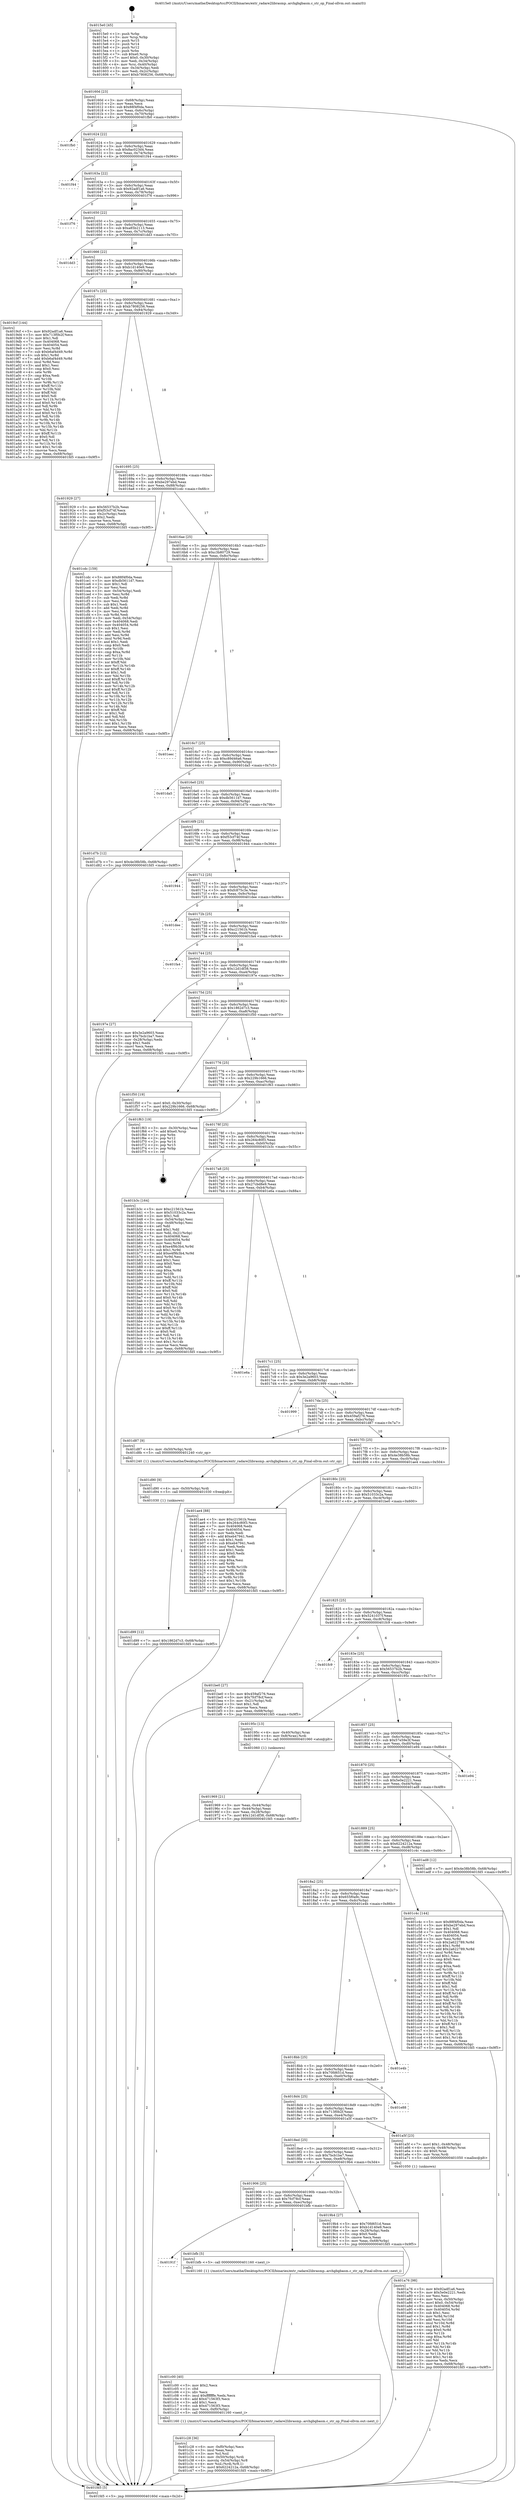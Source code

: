 digraph "0x4015e0" {
  label = "0x4015e0 (/mnt/c/Users/mathe/Desktop/tcc/POCII/binaries/extr_radare2librasmp..archgbgbasm.c_str_op_Final-ollvm.out::main(0))"
  labelloc = "t"
  node[shape=record]

  Entry [label="",width=0.3,height=0.3,shape=circle,fillcolor=black,style=filled]
  "0x40160d" [label="{
     0x40160d [23]\l
     | [instrs]\l
     &nbsp;&nbsp;0x40160d \<+3\>: mov -0x68(%rbp),%eax\l
     &nbsp;&nbsp;0x401610 \<+2\>: mov %eax,%ecx\l
     &nbsp;&nbsp;0x401612 \<+6\>: sub $0x88f4f0da,%ecx\l
     &nbsp;&nbsp;0x401618 \<+3\>: mov %eax,-0x6c(%rbp)\l
     &nbsp;&nbsp;0x40161b \<+3\>: mov %ecx,-0x70(%rbp)\l
     &nbsp;&nbsp;0x40161e \<+6\>: je 0000000000401fb0 \<main+0x9d0\>\l
  }"]
  "0x401fb0" [label="{
     0x401fb0\l
  }", style=dashed]
  "0x401624" [label="{
     0x401624 [22]\l
     | [instrs]\l
     &nbsp;&nbsp;0x401624 \<+5\>: jmp 0000000000401629 \<main+0x49\>\l
     &nbsp;&nbsp;0x401629 \<+3\>: mov -0x6c(%rbp),%eax\l
     &nbsp;&nbsp;0x40162c \<+5\>: sub $0x8ac023d4,%eax\l
     &nbsp;&nbsp;0x401631 \<+3\>: mov %eax,-0x74(%rbp)\l
     &nbsp;&nbsp;0x401634 \<+6\>: je 0000000000401f44 \<main+0x964\>\l
  }"]
  Exit [label="",width=0.3,height=0.3,shape=circle,fillcolor=black,style=filled,peripheries=2]
  "0x401f44" [label="{
     0x401f44\l
  }", style=dashed]
  "0x40163a" [label="{
     0x40163a [22]\l
     | [instrs]\l
     &nbsp;&nbsp;0x40163a \<+5\>: jmp 000000000040163f \<main+0x5f\>\l
     &nbsp;&nbsp;0x40163f \<+3\>: mov -0x6c(%rbp),%eax\l
     &nbsp;&nbsp;0x401642 \<+5\>: sub $0x92adf1a6,%eax\l
     &nbsp;&nbsp;0x401647 \<+3\>: mov %eax,-0x78(%rbp)\l
     &nbsp;&nbsp;0x40164a \<+6\>: je 0000000000401f76 \<main+0x996\>\l
  }"]
  "0x401d99" [label="{
     0x401d99 [12]\l
     | [instrs]\l
     &nbsp;&nbsp;0x401d99 \<+7\>: movl $0x1862d7c3,-0x68(%rbp)\l
     &nbsp;&nbsp;0x401da0 \<+5\>: jmp 0000000000401fd5 \<main+0x9f5\>\l
  }"]
  "0x401f76" [label="{
     0x401f76\l
  }", style=dashed]
  "0x401650" [label="{
     0x401650 [22]\l
     | [instrs]\l
     &nbsp;&nbsp;0x401650 \<+5\>: jmp 0000000000401655 \<main+0x75\>\l
     &nbsp;&nbsp;0x401655 \<+3\>: mov -0x6c(%rbp),%eax\l
     &nbsp;&nbsp;0x401658 \<+5\>: sub $0xa85b2113,%eax\l
     &nbsp;&nbsp;0x40165d \<+3\>: mov %eax,-0x7c(%rbp)\l
     &nbsp;&nbsp;0x401660 \<+6\>: je 0000000000401dd3 \<main+0x7f3\>\l
  }"]
  "0x401d90" [label="{
     0x401d90 [9]\l
     | [instrs]\l
     &nbsp;&nbsp;0x401d90 \<+4\>: mov -0x50(%rbp),%rdi\l
     &nbsp;&nbsp;0x401d94 \<+5\>: call 0000000000401030 \<free@plt\>\l
     | [calls]\l
     &nbsp;&nbsp;0x401030 \{1\} (unknown)\l
  }"]
  "0x401dd3" [label="{
     0x401dd3\l
  }", style=dashed]
  "0x401666" [label="{
     0x401666 [22]\l
     | [instrs]\l
     &nbsp;&nbsp;0x401666 \<+5\>: jmp 000000000040166b \<main+0x8b\>\l
     &nbsp;&nbsp;0x40166b \<+3\>: mov -0x6c(%rbp),%eax\l
     &nbsp;&nbsp;0x40166e \<+5\>: sub $0xb1d140e9,%eax\l
     &nbsp;&nbsp;0x401673 \<+3\>: mov %eax,-0x80(%rbp)\l
     &nbsp;&nbsp;0x401676 \<+6\>: je 00000000004019cf \<main+0x3ef\>\l
  }"]
  "0x401c28" [label="{
     0x401c28 [36]\l
     | [instrs]\l
     &nbsp;&nbsp;0x401c28 \<+6\>: mov -0xf0(%rbp),%ecx\l
     &nbsp;&nbsp;0x401c2e \<+3\>: imul %eax,%ecx\l
     &nbsp;&nbsp;0x401c31 \<+3\>: mov %cl,%sil\l
     &nbsp;&nbsp;0x401c34 \<+4\>: mov -0x50(%rbp),%rdi\l
     &nbsp;&nbsp;0x401c38 \<+4\>: movslq -0x54(%rbp),%r8\l
     &nbsp;&nbsp;0x401c3c \<+4\>: mov %sil,(%rdi,%r8,1)\l
     &nbsp;&nbsp;0x401c40 \<+7\>: movl $0x6224212a,-0x68(%rbp)\l
     &nbsp;&nbsp;0x401c47 \<+5\>: jmp 0000000000401fd5 \<main+0x9f5\>\l
  }"]
  "0x4019cf" [label="{
     0x4019cf [144]\l
     | [instrs]\l
     &nbsp;&nbsp;0x4019cf \<+5\>: mov $0x92adf1a6,%eax\l
     &nbsp;&nbsp;0x4019d4 \<+5\>: mov $0x713f0b2f,%ecx\l
     &nbsp;&nbsp;0x4019d9 \<+2\>: mov $0x1,%dl\l
     &nbsp;&nbsp;0x4019db \<+7\>: mov 0x404068,%esi\l
     &nbsp;&nbsp;0x4019e2 \<+7\>: mov 0x404054,%edi\l
     &nbsp;&nbsp;0x4019e9 \<+3\>: mov %esi,%r8d\l
     &nbsp;&nbsp;0x4019ec \<+7\>: sub $0xb6af4d49,%r8d\l
     &nbsp;&nbsp;0x4019f3 \<+4\>: sub $0x1,%r8d\l
     &nbsp;&nbsp;0x4019f7 \<+7\>: add $0xb6af4d49,%r8d\l
     &nbsp;&nbsp;0x4019fe \<+4\>: imul %r8d,%esi\l
     &nbsp;&nbsp;0x401a02 \<+3\>: and $0x1,%esi\l
     &nbsp;&nbsp;0x401a05 \<+3\>: cmp $0x0,%esi\l
     &nbsp;&nbsp;0x401a08 \<+4\>: sete %r9b\l
     &nbsp;&nbsp;0x401a0c \<+3\>: cmp $0xa,%edi\l
     &nbsp;&nbsp;0x401a0f \<+4\>: setl %r10b\l
     &nbsp;&nbsp;0x401a13 \<+3\>: mov %r9b,%r11b\l
     &nbsp;&nbsp;0x401a16 \<+4\>: xor $0xff,%r11b\l
     &nbsp;&nbsp;0x401a1a \<+3\>: mov %r10b,%bl\l
     &nbsp;&nbsp;0x401a1d \<+3\>: xor $0xff,%bl\l
     &nbsp;&nbsp;0x401a20 \<+3\>: xor $0x0,%dl\l
     &nbsp;&nbsp;0x401a23 \<+3\>: mov %r11b,%r14b\l
     &nbsp;&nbsp;0x401a26 \<+4\>: and $0x0,%r14b\l
     &nbsp;&nbsp;0x401a2a \<+3\>: and %dl,%r9b\l
     &nbsp;&nbsp;0x401a2d \<+3\>: mov %bl,%r15b\l
     &nbsp;&nbsp;0x401a30 \<+4\>: and $0x0,%r15b\l
     &nbsp;&nbsp;0x401a34 \<+3\>: and %dl,%r10b\l
     &nbsp;&nbsp;0x401a37 \<+3\>: or %r9b,%r14b\l
     &nbsp;&nbsp;0x401a3a \<+3\>: or %r10b,%r15b\l
     &nbsp;&nbsp;0x401a3d \<+3\>: xor %r15b,%r14b\l
     &nbsp;&nbsp;0x401a40 \<+3\>: or %bl,%r11b\l
     &nbsp;&nbsp;0x401a43 \<+4\>: xor $0xff,%r11b\l
     &nbsp;&nbsp;0x401a47 \<+3\>: or $0x0,%dl\l
     &nbsp;&nbsp;0x401a4a \<+3\>: and %dl,%r11b\l
     &nbsp;&nbsp;0x401a4d \<+3\>: or %r11b,%r14b\l
     &nbsp;&nbsp;0x401a50 \<+4\>: test $0x1,%r14b\l
     &nbsp;&nbsp;0x401a54 \<+3\>: cmovne %ecx,%eax\l
     &nbsp;&nbsp;0x401a57 \<+3\>: mov %eax,-0x68(%rbp)\l
     &nbsp;&nbsp;0x401a5a \<+5\>: jmp 0000000000401fd5 \<main+0x9f5\>\l
  }"]
  "0x40167c" [label="{
     0x40167c [25]\l
     | [instrs]\l
     &nbsp;&nbsp;0x40167c \<+5\>: jmp 0000000000401681 \<main+0xa1\>\l
     &nbsp;&nbsp;0x401681 \<+3\>: mov -0x6c(%rbp),%eax\l
     &nbsp;&nbsp;0x401684 \<+5\>: sub $0xb7808256,%eax\l
     &nbsp;&nbsp;0x401689 \<+6\>: mov %eax,-0x84(%rbp)\l
     &nbsp;&nbsp;0x40168f \<+6\>: je 0000000000401929 \<main+0x349\>\l
  }"]
  "0x401c00" [label="{
     0x401c00 [40]\l
     | [instrs]\l
     &nbsp;&nbsp;0x401c00 \<+5\>: mov $0x2,%ecx\l
     &nbsp;&nbsp;0x401c05 \<+1\>: cltd\l
     &nbsp;&nbsp;0x401c06 \<+2\>: idiv %ecx\l
     &nbsp;&nbsp;0x401c08 \<+6\>: imul $0xfffffffe,%edx,%ecx\l
     &nbsp;&nbsp;0x401c0e \<+6\>: add $0x471563f3,%ecx\l
     &nbsp;&nbsp;0x401c14 \<+3\>: add $0x1,%ecx\l
     &nbsp;&nbsp;0x401c17 \<+6\>: sub $0x471563f3,%ecx\l
     &nbsp;&nbsp;0x401c1d \<+6\>: mov %ecx,-0xf0(%rbp)\l
     &nbsp;&nbsp;0x401c23 \<+5\>: call 0000000000401160 \<next_i\>\l
     | [calls]\l
     &nbsp;&nbsp;0x401160 \{1\} (/mnt/c/Users/mathe/Desktop/tcc/POCII/binaries/extr_radare2librasmp..archgbgbasm.c_str_op_Final-ollvm.out::next_i)\l
  }"]
  "0x401929" [label="{
     0x401929 [27]\l
     | [instrs]\l
     &nbsp;&nbsp;0x401929 \<+5\>: mov $0x56537b2b,%eax\l
     &nbsp;&nbsp;0x40192e \<+5\>: mov $0xf53cf74f,%ecx\l
     &nbsp;&nbsp;0x401933 \<+3\>: mov -0x2c(%rbp),%edx\l
     &nbsp;&nbsp;0x401936 \<+3\>: cmp $0x2,%edx\l
     &nbsp;&nbsp;0x401939 \<+3\>: cmovne %ecx,%eax\l
     &nbsp;&nbsp;0x40193c \<+3\>: mov %eax,-0x68(%rbp)\l
     &nbsp;&nbsp;0x40193f \<+5\>: jmp 0000000000401fd5 \<main+0x9f5\>\l
  }"]
  "0x401695" [label="{
     0x401695 [25]\l
     | [instrs]\l
     &nbsp;&nbsp;0x401695 \<+5\>: jmp 000000000040169a \<main+0xba\>\l
     &nbsp;&nbsp;0x40169a \<+3\>: mov -0x6c(%rbp),%eax\l
     &nbsp;&nbsp;0x40169d \<+5\>: sub $0xbe297ebd,%eax\l
     &nbsp;&nbsp;0x4016a2 \<+6\>: mov %eax,-0x88(%rbp)\l
     &nbsp;&nbsp;0x4016a8 \<+6\>: je 0000000000401cdc \<main+0x6fc\>\l
  }"]
  "0x401fd5" [label="{
     0x401fd5 [5]\l
     | [instrs]\l
     &nbsp;&nbsp;0x401fd5 \<+5\>: jmp 000000000040160d \<main+0x2d\>\l
  }"]
  "0x4015e0" [label="{
     0x4015e0 [45]\l
     | [instrs]\l
     &nbsp;&nbsp;0x4015e0 \<+1\>: push %rbp\l
     &nbsp;&nbsp;0x4015e1 \<+3\>: mov %rsp,%rbp\l
     &nbsp;&nbsp;0x4015e4 \<+2\>: push %r15\l
     &nbsp;&nbsp;0x4015e6 \<+2\>: push %r14\l
     &nbsp;&nbsp;0x4015e8 \<+2\>: push %r12\l
     &nbsp;&nbsp;0x4015ea \<+1\>: push %rbx\l
     &nbsp;&nbsp;0x4015eb \<+7\>: sub $0xe0,%rsp\l
     &nbsp;&nbsp;0x4015f2 \<+7\>: movl $0x0,-0x30(%rbp)\l
     &nbsp;&nbsp;0x4015f9 \<+3\>: mov %edi,-0x34(%rbp)\l
     &nbsp;&nbsp;0x4015fc \<+4\>: mov %rsi,-0x40(%rbp)\l
     &nbsp;&nbsp;0x401600 \<+3\>: mov -0x34(%rbp),%edi\l
     &nbsp;&nbsp;0x401603 \<+3\>: mov %edi,-0x2c(%rbp)\l
     &nbsp;&nbsp;0x401606 \<+7\>: movl $0xb7808256,-0x68(%rbp)\l
  }"]
  "0x40191f" [label="{
     0x40191f\l
  }", style=dashed]
  "0x401cdc" [label="{
     0x401cdc [159]\l
     | [instrs]\l
     &nbsp;&nbsp;0x401cdc \<+5\>: mov $0x88f4f0da,%eax\l
     &nbsp;&nbsp;0x401ce1 \<+5\>: mov $0xdb5611d7,%ecx\l
     &nbsp;&nbsp;0x401ce6 \<+2\>: mov $0x1,%dl\l
     &nbsp;&nbsp;0x401ce8 \<+2\>: xor %esi,%esi\l
     &nbsp;&nbsp;0x401cea \<+3\>: mov -0x54(%rbp),%edi\l
     &nbsp;&nbsp;0x401ced \<+3\>: mov %esi,%r8d\l
     &nbsp;&nbsp;0x401cf0 \<+3\>: sub %edi,%r8d\l
     &nbsp;&nbsp;0x401cf3 \<+2\>: mov %esi,%edi\l
     &nbsp;&nbsp;0x401cf5 \<+3\>: sub $0x1,%edi\l
     &nbsp;&nbsp;0x401cf8 \<+3\>: add %edi,%r8d\l
     &nbsp;&nbsp;0x401cfb \<+2\>: mov %esi,%edi\l
     &nbsp;&nbsp;0x401cfd \<+3\>: sub %r8d,%edi\l
     &nbsp;&nbsp;0x401d00 \<+3\>: mov %edi,-0x54(%rbp)\l
     &nbsp;&nbsp;0x401d03 \<+7\>: mov 0x404068,%edi\l
     &nbsp;&nbsp;0x401d0a \<+8\>: mov 0x404054,%r8d\l
     &nbsp;&nbsp;0x401d12 \<+3\>: sub $0x1,%esi\l
     &nbsp;&nbsp;0x401d15 \<+3\>: mov %edi,%r9d\l
     &nbsp;&nbsp;0x401d18 \<+3\>: add %esi,%r9d\l
     &nbsp;&nbsp;0x401d1b \<+4\>: imul %r9d,%edi\l
     &nbsp;&nbsp;0x401d1f \<+3\>: and $0x1,%edi\l
     &nbsp;&nbsp;0x401d22 \<+3\>: cmp $0x0,%edi\l
     &nbsp;&nbsp;0x401d25 \<+4\>: sete %r10b\l
     &nbsp;&nbsp;0x401d29 \<+4\>: cmp $0xa,%r8d\l
     &nbsp;&nbsp;0x401d2d \<+4\>: setl %r11b\l
     &nbsp;&nbsp;0x401d31 \<+3\>: mov %r10b,%bl\l
     &nbsp;&nbsp;0x401d34 \<+3\>: xor $0xff,%bl\l
     &nbsp;&nbsp;0x401d37 \<+3\>: mov %r11b,%r14b\l
     &nbsp;&nbsp;0x401d3a \<+4\>: xor $0xff,%r14b\l
     &nbsp;&nbsp;0x401d3e \<+3\>: xor $0x1,%dl\l
     &nbsp;&nbsp;0x401d41 \<+3\>: mov %bl,%r15b\l
     &nbsp;&nbsp;0x401d44 \<+4\>: and $0xff,%r15b\l
     &nbsp;&nbsp;0x401d48 \<+3\>: and %dl,%r10b\l
     &nbsp;&nbsp;0x401d4b \<+3\>: mov %r14b,%r12b\l
     &nbsp;&nbsp;0x401d4e \<+4\>: and $0xff,%r12b\l
     &nbsp;&nbsp;0x401d52 \<+3\>: and %dl,%r11b\l
     &nbsp;&nbsp;0x401d55 \<+3\>: or %r10b,%r15b\l
     &nbsp;&nbsp;0x401d58 \<+3\>: or %r11b,%r12b\l
     &nbsp;&nbsp;0x401d5b \<+3\>: xor %r12b,%r15b\l
     &nbsp;&nbsp;0x401d5e \<+3\>: or %r14b,%bl\l
     &nbsp;&nbsp;0x401d61 \<+3\>: xor $0xff,%bl\l
     &nbsp;&nbsp;0x401d64 \<+3\>: or $0x1,%dl\l
     &nbsp;&nbsp;0x401d67 \<+2\>: and %dl,%bl\l
     &nbsp;&nbsp;0x401d69 \<+3\>: or %bl,%r15b\l
     &nbsp;&nbsp;0x401d6c \<+4\>: test $0x1,%r15b\l
     &nbsp;&nbsp;0x401d70 \<+3\>: cmovne %ecx,%eax\l
     &nbsp;&nbsp;0x401d73 \<+3\>: mov %eax,-0x68(%rbp)\l
     &nbsp;&nbsp;0x401d76 \<+5\>: jmp 0000000000401fd5 \<main+0x9f5\>\l
  }"]
  "0x4016ae" [label="{
     0x4016ae [25]\l
     | [instrs]\l
     &nbsp;&nbsp;0x4016ae \<+5\>: jmp 00000000004016b3 \<main+0xd3\>\l
     &nbsp;&nbsp;0x4016b3 \<+3\>: mov -0x6c(%rbp),%eax\l
     &nbsp;&nbsp;0x4016b6 \<+5\>: sub $0xc3b80729,%eax\l
     &nbsp;&nbsp;0x4016bb \<+6\>: mov %eax,-0x8c(%rbp)\l
     &nbsp;&nbsp;0x4016c1 \<+6\>: je 0000000000401eec \<main+0x90c\>\l
  }"]
  "0x401bfb" [label="{
     0x401bfb [5]\l
     | [instrs]\l
     &nbsp;&nbsp;0x401bfb \<+5\>: call 0000000000401160 \<next_i\>\l
     | [calls]\l
     &nbsp;&nbsp;0x401160 \{1\} (/mnt/c/Users/mathe/Desktop/tcc/POCII/binaries/extr_radare2librasmp..archgbgbasm.c_str_op_Final-ollvm.out::next_i)\l
  }"]
  "0x401eec" [label="{
     0x401eec\l
  }", style=dashed]
  "0x4016c7" [label="{
     0x4016c7 [25]\l
     | [instrs]\l
     &nbsp;&nbsp;0x4016c7 \<+5\>: jmp 00000000004016cc \<main+0xec\>\l
     &nbsp;&nbsp;0x4016cc \<+3\>: mov -0x6c(%rbp),%eax\l
     &nbsp;&nbsp;0x4016cf \<+5\>: sub $0xc89d46a6,%eax\l
     &nbsp;&nbsp;0x4016d4 \<+6\>: mov %eax,-0x90(%rbp)\l
     &nbsp;&nbsp;0x4016da \<+6\>: je 0000000000401da5 \<main+0x7c5\>\l
  }"]
  "0x401a76" [label="{
     0x401a76 [98]\l
     | [instrs]\l
     &nbsp;&nbsp;0x401a76 \<+5\>: mov $0x92adf1a6,%ecx\l
     &nbsp;&nbsp;0x401a7b \<+5\>: mov $0x5e0e2221,%edx\l
     &nbsp;&nbsp;0x401a80 \<+2\>: xor %esi,%esi\l
     &nbsp;&nbsp;0x401a82 \<+4\>: mov %rax,-0x50(%rbp)\l
     &nbsp;&nbsp;0x401a86 \<+7\>: movl $0x0,-0x54(%rbp)\l
     &nbsp;&nbsp;0x401a8d \<+8\>: mov 0x404068,%r8d\l
     &nbsp;&nbsp;0x401a95 \<+8\>: mov 0x404054,%r9d\l
     &nbsp;&nbsp;0x401a9d \<+3\>: sub $0x1,%esi\l
     &nbsp;&nbsp;0x401aa0 \<+3\>: mov %r8d,%r10d\l
     &nbsp;&nbsp;0x401aa3 \<+3\>: add %esi,%r10d\l
     &nbsp;&nbsp;0x401aa6 \<+4\>: imul %r10d,%r8d\l
     &nbsp;&nbsp;0x401aaa \<+4\>: and $0x1,%r8d\l
     &nbsp;&nbsp;0x401aae \<+4\>: cmp $0x0,%r8d\l
     &nbsp;&nbsp;0x401ab2 \<+4\>: sete %r11b\l
     &nbsp;&nbsp;0x401ab6 \<+4\>: cmp $0xa,%r9d\l
     &nbsp;&nbsp;0x401aba \<+3\>: setl %bl\l
     &nbsp;&nbsp;0x401abd \<+3\>: mov %r11b,%r14b\l
     &nbsp;&nbsp;0x401ac0 \<+3\>: and %bl,%r14b\l
     &nbsp;&nbsp;0x401ac3 \<+3\>: xor %bl,%r11b\l
     &nbsp;&nbsp;0x401ac6 \<+3\>: or %r11b,%r14b\l
     &nbsp;&nbsp;0x401ac9 \<+4\>: test $0x1,%r14b\l
     &nbsp;&nbsp;0x401acd \<+3\>: cmovne %edx,%ecx\l
     &nbsp;&nbsp;0x401ad0 \<+3\>: mov %ecx,-0x68(%rbp)\l
     &nbsp;&nbsp;0x401ad3 \<+5\>: jmp 0000000000401fd5 \<main+0x9f5\>\l
  }"]
  "0x401da5" [label="{
     0x401da5\l
  }", style=dashed]
  "0x4016e0" [label="{
     0x4016e0 [25]\l
     | [instrs]\l
     &nbsp;&nbsp;0x4016e0 \<+5\>: jmp 00000000004016e5 \<main+0x105\>\l
     &nbsp;&nbsp;0x4016e5 \<+3\>: mov -0x6c(%rbp),%eax\l
     &nbsp;&nbsp;0x4016e8 \<+5\>: sub $0xdb5611d7,%eax\l
     &nbsp;&nbsp;0x4016ed \<+6\>: mov %eax,-0x94(%rbp)\l
     &nbsp;&nbsp;0x4016f3 \<+6\>: je 0000000000401d7b \<main+0x79b\>\l
  }"]
  "0x401906" [label="{
     0x401906 [25]\l
     | [instrs]\l
     &nbsp;&nbsp;0x401906 \<+5\>: jmp 000000000040190b \<main+0x32b\>\l
     &nbsp;&nbsp;0x40190b \<+3\>: mov -0x6c(%rbp),%eax\l
     &nbsp;&nbsp;0x40190e \<+5\>: sub $0x7fcf78cf,%eax\l
     &nbsp;&nbsp;0x401913 \<+6\>: mov %eax,-0xec(%rbp)\l
     &nbsp;&nbsp;0x401919 \<+6\>: je 0000000000401bfb \<main+0x61b\>\l
  }"]
  "0x401d7b" [label="{
     0x401d7b [12]\l
     | [instrs]\l
     &nbsp;&nbsp;0x401d7b \<+7\>: movl $0x4e38b58b,-0x68(%rbp)\l
     &nbsp;&nbsp;0x401d82 \<+5\>: jmp 0000000000401fd5 \<main+0x9f5\>\l
  }"]
  "0x4016f9" [label="{
     0x4016f9 [25]\l
     | [instrs]\l
     &nbsp;&nbsp;0x4016f9 \<+5\>: jmp 00000000004016fe \<main+0x11e\>\l
     &nbsp;&nbsp;0x4016fe \<+3\>: mov -0x6c(%rbp),%eax\l
     &nbsp;&nbsp;0x401701 \<+5\>: sub $0xf53cf74f,%eax\l
     &nbsp;&nbsp;0x401706 \<+6\>: mov %eax,-0x98(%rbp)\l
     &nbsp;&nbsp;0x40170c \<+6\>: je 0000000000401944 \<main+0x364\>\l
  }"]
  "0x4019b4" [label="{
     0x4019b4 [27]\l
     | [instrs]\l
     &nbsp;&nbsp;0x4019b4 \<+5\>: mov $0x70fd651d,%eax\l
     &nbsp;&nbsp;0x4019b9 \<+5\>: mov $0xb1d140e9,%ecx\l
     &nbsp;&nbsp;0x4019be \<+3\>: mov -0x28(%rbp),%edx\l
     &nbsp;&nbsp;0x4019c1 \<+3\>: cmp $0x0,%edx\l
     &nbsp;&nbsp;0x4019c4 \<+3\>: cmove %ecx,%eax\l
     &nbsp;&nbsp;0x4019c7 \<+3\>: mov %eax,-0x68(%rbp)\l
     &nbsp;&nbsp;0x4019ca \<+5\>: jmp 0000000000401fd5 \<main+0x9f5\>\l
  }"]
  "0x401944" [label="{
     0x401944\l
  }", style=dashed]
  "0x401712" [label="{
     0x401712 [25]\l
     | [instrs]\l
     &nbsp;&nbsp;0x401712 \<+5\>: jmp 0000000000401717 \<main+0x137\>\l
     &nbsp;&nbsp;0x401717 \<+3\>: mov -0x6c(%rbp),%eax\l
     &nbsp;&nbsp;0x40171a \<+5\>: sub $0xfc875c3e,%eax\l
     &nbsp;&nbsp;0x40171f \<+6\>: mov %eax,-0x9c(%rbp)\l
     &nbsp;&nbsp;0x401725 \<+6\>: je 0000000000401dee \<main+0x80e\>\l
  }"]
  "0x4018ed" [label="{
     0x4018ed [25]\l
     | [instrs]\l
     &nbsp;&nbsp;0x4018ed \<+5\>: jmp 00000000004018f2 \<main+0x312\>\l
     &nbsp;&nbsp;0x4018f2 \<+3\>: mov -0x6c(%rbp),%eax\l
     &nbsp;&nbsp;0x4018f5 \<+5\>: sub $0x7bcb1ba7,%eax\l
     &nbsp;&nbsp;0x4018fa \<+6\>: mov %eax,-0xe8(%rbp)\l
     &nbsp;&nbsp;0x401900 \<+6\>: je 00000000004019b4 \<main+0x3d4\>\l
  }"]
  "0x401dee" [label="{
     0x401dee\l
  }", style=dashed]
  "0x40172b" [label="{
     0x40172b [25]\l
     | [instrs]\l
     &nbsp;&nbsp;0x40172b \<+5\>: jmp 0000000000401730 \<main+0x150\>\l
     &nbsp;&nbsp;0x401730 \<+3\>: mov -0x6c(%rbp),%eax\l
     &nbsp;&nbsp;0x401733 \<+5\>: sub $0xc21561b,%eax\l
     &nbsp;&nbsp;0x401738 \<+6\>: mov %eax,-0xa0(%rbp)\l
     &nbsp;&nbsp;0x40173e \<+6\>: je 0000000000401fa4 \<main+0x9c4\>\l
  }"]
  "0x401a5f" [label="{
     0x401a5f [23]\l
     | [instrs]\l
     &nbsp;&nbsp;0x401a5f \<+7\>: movl $0x1,-0x48(%rbp)\l
     &nbsp;&nbsp;0x401a66 \<+4\>: movslq -0x48(%rbp),%rax\l
     &nbsp;&nbsp;0x401a6a \<+4\>: shl $0x0,%rax\l
     &nbsp;&nbsp;0x401a6e \<+3\>: mov %rax,%rdi\l
     &nbsp;&nbsp;0x401a71 \<+5\>: call 0000000000401050 \<malloc@plt\>\l
     | [calls]\l
     &nbsp;&nbsp;0x401050 \{1\} (unknown)\l
  }"]
  "0x401fa4" [label="{
     0x401fa4\l
  }", style=dashed]
  "0x401744" [label="{
     0x401744 [25]\l
     | [instrs]\l
     &nbsp;&nbsp;0x401744 \<+5\>: jmp 0000000000401749 \<main+0x169\>\l
     &nbsp;&nbsp;0x401749 \<+3\>: mov -0x6c(%rbp),%eax\l
     &nbsp;&nbsp;0x40174c \<+5\>: sub $0x12d1df38,%eax\l
     &nbsp;&nbsp;0x401751 \<+6\>: mov %eax,-0xa4(%rbp)\l
     &nbsp;&nbsp;0x401757 \<+6\>: je 000000000040197e \<main+0x39e\>\l
  }"]
  "0x4018d4" [label="{
     0x4018d4 [25]\l
     | [instrs]\l
     &nbsp;&nbsp;0x4018d4 \<+5\>: jmp 00000000004018d9 \<main+0x2f9\>\l
     &nbsp;&nbsp;0x4018d9 \<+3\>: mov -0x6c(%rbp),%eax\l
     &nbsp;&nbsp;0x4018dc \<+5\>: sub $0x713f0b2f,%eax\l
     &nbsp;&nbsp;0x4018e1 \<+6\>: mov %eax,-0xe4(%rbp)\l
     &nbsp;&nbsp;0x4018e7 \<+6\>: je 0000000000401a5f \<main+0x47f\>\l
  }"]
  "0x40197e" [label="{
     0x40197e [27]\l
     | [instrs]\l
     &nbsp;&nbsp;0x40197e \<+5\>: mov $0x3e2a9603,%eax\l
     &nbsp;&nbsp;0x401983 \<+5\>: mov $0x7bcb1ba7,%ecx\l
     &nbsp;&nbsp;0x401988 \<+3\>: mov -0x28(%rbp),%edx\l
     &nbsp;&nbsp;0x40198b \<+3\>: cmp $0x1,%edx\l
     &nbsp;&nbsp;0x40198e \<+3\>: cmovl %ecx,%eax\l
     &nbsp;&nbsp;0x401991 \<+3\>: mov %eax,-0x68(%rbp)\l
     &nbsp;&nbsp;0x401994 \<+5\>: jmp 0000000000401fd5 \<main+0x9f5\>\l
  }"]
  "0x40175d" [label="{
     0x40175d [25]\l
     | [instrs]\l
     &nbsp;&nbsp;0x40175d \<+5\>: jmp 0000000000401762 \<main+0x182\>\l
     &nbsp;&nbsp;0x401762 \<+3\>: mov -0x6c(%rbp),%eax\l
     &nbsp;&nbsp;0x401765 \<+5\>: sub $0x1862d7c3,%eax\l
     &nbsp;&nbsp;0x40176a \<+6\>: mov %eax,-0xa8(%rbp)\l
     &nbsp;&nbsp;0x401770 \<+6\>: je 0000000000401f50 \<main+0x970\>\l
  }"]
  "0x401e88" [label="{
     0x401e88\l
  }", style=dashed]
  "0x401f50" [label="{
     0x401f50 [19]\l
     | [instrs]\l
     &nbsp;&nbsp;0x401f50 \<+7\>: movl $0x0,-0x30(%rbp)\l
     &nbsp;&nbsp;0x401f57 \<+7\>: movl $0x229b1666,-0x68(%rbp)\l
     &nbsp;&nbsp;0x401f5e \<+5\>: jmp 0000000000401fd5 \<main+0x9f5\>\l
  }"]
  "0x401776" [label="{
     0x401776 [25]\l
     | [instrs]\l
     &nbsp;&nbsp;0x401776 \<+5\>: jmp 000000000040177b \<main+0x19b\>\l
     &nbsp;&nbsp;0x40177b \<+3\>: mov -0x6c(%rbp),%eax\l
     &nbsp;&nbsp;0x40177e \<+5\>: sub $0x229b1666,%eax\l
     &nbsp;&nbsp;0x401783 \<+6\>: mov %eax,-0xac(%rbp)\l
     &nbsp;&nbsp;0x401789 \<+6\>: je 0000000000401f63 \<main+0x983\>\l
  }"]
  "0x4018bb" [label="{
     0x4018bb [25]\l
     | [instrs]\l
     &nbsp;&nbsp;0x4018bb \<+5\>: jmp 00000000004018c0 \<main+0x2e0\>\l
     &nbsp;&nbsp;0x4018c0 \<+3\>: mov -0x6c(%rbp),%eax\l
     &nbsp;&nbsp;0x4018c3 \<+5\>: sub $0x70fd651d,%eax\l
     &nbsp;&nbsp;0x4018c8 \<+6\>: mov %eax,-0xe0(%rbp)\l
     &nbsp;&nbsp;0x4018ce \<+6\>: je 0000000000401e88 \<main+0x8a8\>\l
  }"]
  "0x401f63" [label="{
     0x401f63 [19]\l
     | [instrs]\l
     &nbsp;&nbsp;0x401f63 \<+3\>: mov -0x30(%rbp),%eax\l
     &nbsp;&nbsp;0x401f66 \<+7\>: add $0xe0,%rsp\l
     &nbsp;&nbsp;0x401f6d \<+1\>: pop %rbx\l
     &nbsp;&nbsp;0x401f6e \<+2\>: pop %r12\l
     &nbsp;&nbsp;0x401f70 \<+2\>: pop %r14\l
     &nbsp;&nbsp;0x401f72 \<+2\>: pop %r15\l
     &nbsp;&nbsp;0x401f74 \<+1\>: pop %rbp\l
     &nbsp;&nbsp;0x401f75 \<+1\>: ret\l
  }"]
  "0x40178f" [label="{
     0x40178f [25]\l
     | [instrs]\l
     &nbsp;&nbsp;0x40178f \<+5\>: jmp 0000000000401794 \<main+0x1b4\>\l
     &nbsp;&nbsp;0x401794 \<+3\>: mov -0x6c(%rbp),%eax\l
     &nbsp;&nbsp;0x401797 \<+5\>: sub $0x264c80f3,%eax\l
     &nbsp;&nbsp;0x40179c \<+6\>: mov %eax,-0xb0(%rbp)\l
     &nbsp;&nbsp;0x4017a2 \<+6\>: je 0000000000401b3c \<main+0x55c\>\l
  }"]
  "0x401e4b" [label="{
     0x401e4b\l
  }", style=dashed]
  "0x401b3c" [label="{
     0x401b3c [164]\l
     | [instrs]\l
     &nbsp;&nbsp;0x401b3c \<+5\>: mov $0xc21561b,%eax\l
     &nbsp;&nbsp;0x401b41 \<+5\>: mov $0x51033c2a,%ecx\l
     &nbsp;&nbsp;0x401b46 \<+2\>: mov $0x1,%dl\l
     &nbsp;&nbsp;0x401b48 \<+3\>: mov -0x54(%rbp),%esi\l
     &nbsp;&nbsp;0x401b4b \<+3\>: cmp -0x48(%rbp),%esi\l
     &nbsp;&nbsp;0x401b4e \<+4\>: setl %dil\l
     &nbsp;&nbsp;0x401b52 \<+4\>: and $0x1,%dil\l
     &nbsp;&nbsp;0x401b56 \<+4\>: mov %dil,-0x21(%rbp)\l
     &nbsp;&nbsp;0x401b5a \<+7\>: mov 0x404068,%esi\l
     &nbsp;&nbsp;0x401b61 \<+8\>: mov 0x404054,%r8d\l
     &nbsp;&nbsp;0x401b69 \<+3\>: mov %esi,%r9d\l
     &nbsp;&nbsp;0x401b6c \<+7\>: sub $0xe4f9b3b4,%r9d\l
     &nbsp;&nbsp;0x401b73 \<+4\>: sub $0x1,%r9d\l
     &nbsp;&nbsp;0x401b77 \<+7\>: add $0xe4f9b3b4,%r9d\l
     &nbsp;&nbsp;0x401b7e \<+4\>: imul %r9d,%esi\l
     &nbsp;&nbsp;0x401b82 \<+3\>: and $0x1,%esi\l
     &nbsp;&nbsp;0x401b85 \<+3\>: cmp $0x0,%esi\l
     &nbsp;&nbsp;0x401b88 \<+4\>: sete %dil\l
     &nbsp;&nbsp;0x401b8c \<+4\>: cmp $0xa,%r8d\l
     &nbsp;&nbsp;0x401b90 \<+4\>: setl %r10b\l
     &nbsp;&nbsp;0x401b94 \<+3\>: mov %dil,%r11b\l
     &nbsp;&nbsp;0x401b97 \<+4\>: xor $0xff,%r11b\l
     &nbsp;&nbsp;0x401b9b \<+3\>: mov %r10b,%bl\l
     &nbsp;&nbsp;0x401b9e \<+3\>: xor $0xff,%bl\l
     &nbsp;&nbsp;0x401ba1 \<+3\>: xor $0x0,%dl\l
     &nbsp;&nbsp;0x401ba4 \<+3\>: mov %r11b,%r14b\l
     &nbsp;&nbsp;0x401ba7 \<+4\>: and $0x0,%r14b\l
     &nbsp;&nbsp;0x401bab \<+3\>: and %dl,%dil\l
     &nbsp;&nbsp;0x401bae \<+3\>: mov %bl,%r15b\l
     &nbsp;&nbsp;0x401bb1 \<+4\>: and $0x0,%r15b\l
     &nbsp;&nbsp;0x401bb5 \<+3\>: and %dl,%r10b\l
     &nbsp;&nbsp;0x401bb8 \<+3\>: or %dil,%r14b\l
     &nbsp;&nbsp;0x401bbb \<+3\>: or %r10b,%r15b\l
     &nbsp;&nbsp;0x401bbe \<+3\>: xor %r15b,%r14b\l
     &nbsp;&nbsp;0x401bc1 \<+3\>: or %bl,%r11b\l
     &nbsp;&nbsp;0x401bc4 \<+4\>: xor $0xff,%r11b\l
     &nbsp;&nbsp;0x401bc8 \<+3\>: or $0x0,%dl\l
     &nbsp;&nbsp;0x401bcb \<+3\>: and %dl,%r11b\l
     &nbsp;&nbsp;0x401bce \<+3\>: or %r11b,%r14b\l
     &nbsp;&nbsp;0x401bd1 \<+4\>: test $0x1,%r14b\l
     &nbsp;&nbsp;0x401bd5 \<+3\>: cmovne %ecx,%eax\l
     &nbsp;&nbsp;0x401bd8 \<+3\>: mov %eax,-0x68(%rbp)\l
     &nbsp;&nbsp;0x401bdb \<+5\>: jmp 0000000000401fd5 \<main+0x9f5\>\l
  }"]
  "0x4017a8" [label="{
     0x4017a8 [25]\l
     | [instrs]\l
     &nbsp;&nbsp;0x4017a8 \<+5\>: jmp 00000000004017ad \<main+0x1cd\>\l
     &nbsp;&nbsp;0x4017ad \<+3\>: mov -0x6c(%rbp),%eax\l
     &nbsp;&nbsp;0x4017b0 \<+5\>: sub $0x27cbd8e9,%eax\l
     &nbsp;&nbsp;0x4017b5 \<+6\>: mov %eax,-0xb4(%rbp)\l
     &nbsp;&nbsp;0x4017bb \<+6\>: je 0000000000401e6a \<main+0x88a\>\l
  }"]
  "0x4018a2" [label="{
     0x4018a2 [25]\l
     | [instrs]\l
     &nbsp;&nbsp;0x4018a2 \<+5\>: jmp 00000000004018a7 \<main+0x2c7\>\l
     &nbsp;&nbsp;0x4018a7 \<+3\>: mov -0x6c(%rbp),%eax\l
     &nbsp;&nbsp;0x4018aa \<+5\>: sub $0x655f0a9c,%eax\l
     &nbsp;&nbsp;0x4018af \<+6\>: mov %eax,-0xdc(%rbp)\l
     &nbsp;&nbsp;0x4018b5 \<+6\>: je 0000000000401e4b \<main+0x86b\>\l
  }"]
  "0x401e6a" [label="{
     0x401e6a\l
  }", style=dashed]
  "0x4017c1" [label="{
     0x4017c1 [25]\l
     | [instrs]\l
     &nbsp;&nbsp;0x4017c1 \<+5\>: jmp 00000000004017c6 \<main+0x1e6\>\l
     &nbsp;&nbsp;0x4017c6 \<+3\>: mov -0x6c(%rbp),%eax\l
     &nbsp;&nbsp;0x4017c9 \<+5\>: sub $0x3e2a9603,%eax\l
     &nbsp;&nbsp;0x4017ce \<+6\>: mov %eax,-0xb8(%rbp)\l
     &nbsp;&nbsp;0x4017d4 \<+6\>: je 0000000000401999 \<main+0x3b9\>\l
  }"]
  "0x401c4c" [label="{
     0x401c4c [144]\l
     | [instrs]\l
     &nbsp;&nbsp;0x401c4c \<+5\>: mov $0x88f4f0da,%eax\l
     &nbsp;&nbsp;0x401c51 \<+5\>: mov $0xbe297ebd,%ecx\l
     &nbsp;&nbsp;0x401c56 \<+2\>: mov $0x1,%dl\l
     &nbsp;&nbsp;0x401c58 \<+7\>: mov 0x404068,%esi\l
     &nbsp;&nbsp;0x401c5f \<+7\>: mov 0x404054,%edi\l
     &nbsp;&nbsp;0x401c66 \<+3\>: mov %esi,%r8d\l
     &nbsp;&nbsp;0x401c69 \<+7\>: sub $0x2a622789,%r8d\l
     &nbsp;&nbsp;0x401c70 \<+4\>: sub $0x1,%r8d\l
     &nbsp;&nbsp;0x401c74 \<+7\>: add $0x2a622789,%r8d\l
     &nbsp;&nbsp;0x401c7b \<+4\>: imul %r8d,%esi\l
     &nbsp;&nbsp;0x401c7f \<+3\>: and $0x1,%esi\l
     &nbsp;&nbsp;0x401c82 \<+3\>: cmp $0x0,%esi\l
     &nbsp;&nbsp;0x401c85 \<+4\>: sete %r9b\l
     &nbsp;&nbsp;0x401c89 \<+3\>: cmp $0xa,%edi\l
     &nbsp;&nbsp;0x401c8c \<+4\>: setl %r10b\l
     &nbsp;&nbsp;0x401c90 \<+3\>: mov %r9b,%r11b\l
     &nbsp;&nbsp;0x401c93 \<+4\>: xor $0xff,%r11b\l
     &nbsp;&nbsp;0x401c97 \<+3\>: mov %r10b,%bl\l
     &nbsp;&nbsp;0x401c9a \<+3\>: xor $0xff,%bl\l
     &nbsp;&nbsp;0x401c9d \<+3\>: xor $0x1,%dl\l
     &nbsp;&nbsp;0x401ca0 \<+3\>: mov %r11b,%r14b\l
     &nbsp;&nbsp;0x401ca3 \<+4\>: and $0xff,%r14b\l
     &nbsp;&nbsp;0x401ca7 \<+3\>: and %dl,%r9b\l
     &nbsp;&nbsp;0x401caa \<+3\>: mov %bl,%r15b\l
     &nbsp;&nbsp;0x401cad \<+4\>: and $0xff,%r15b\l
     &nbsp;&nbsp;0x401cb1 \<+3\>: and %dl,%r10b\l
     &nbsp;&nbsp;0x401cb4 \<+3\>: or %r9b,%r14b\l
     &nbsp;&nbsp;0x401cb7 \<+3\>: or %r10b,%r15b\l
     &nbsp;&nbsp;0x401cba \<+3\>: xor %r15b,%r14b\l
     &nbsp;&nbsp;0x401cbd \<+3\>: or %bl,%r11b\l
     &nbsp;&nbsp;0x401cc0 \<+4\>: xor $0xff,%r11b\l
     &nbsp;&nbsp;0x401cc4 \<+3\>: or $0x1,%dl\l
     &nbsp;&nbsp;0x401cc7 \<+3\>: and %dl,%r11b\l
     &nbsp;&nbsp;0x401cca \<+3\>: or %r11b,%r14b\l
     &nbsp;&nbsp;0x401ccd \<+4\>: test $0x1,%r14b\l
     &nbsp;&nbsp;0x401cd1 \<+3\>: cmovne %ecx,%eax\l
     &nbsp;&nbsp;0x401cd4 \<+3\>: mov %eax,-0x68(%rbp)\l
     &nbsp;&nbsp;0x401cd7 \<+5\>: jmp 0000000000401fd5 \<main+0x9f5\>\l
  }"]
  "0x401999" [label="{
     0x401999\l
  }", style=dashed]
  "0x4017da" [label="{
     0x4017da [25]\l
     | [instrs]\l
     &nbsp;&nbsp;0x4017da \<+5\>: jmp 00000000004017df \<main+0x1ff\>\l
     &nbsp;&nbsp;0x4017df \<+3\>: mov -0x6c(%rbp),%eax\l
     &nbsp;&nbsp;0x4017e2 \<+5\>: sub $0x459af276,%eax\l
     &nbsp;&nbsp;0x4017e7 \<+6\>: mov %eax,-0xbc(%rbp)\l
     &nbsp;&nbsp;0x4017ed \<+6\>: je 0000000000401d87 \<main+0x7a7\>\l
  }"]
  "0x401889" [label="{
     0x401889 [25]\l
     | [instrs]\l
     &nbsp;&nbsp;0x401889 \<+5\>: jmp 000000000040188e \<main+0x2ae\>\l
     &nbsp;&nbsp;0x40188e \<+3\>: mov -0x6c(%rbp),%eax\l
     &nbsp;&nbsp;0x401891 \<+5\>: sub $0x6224212a,%eax\l
     &nbsp;&nbsp;0x401896 \<+6\>: mov %eax,-0xd8(%rbp)\l
     &nbsp;&nbsp;0x40189c \<+6\>: je 0000000000401c4c \<main+0x66c\>\l
  }"]
  "0x401d87" [label="{
     0x401d87 [9]\l
     | [instrs]\l
     &nbsp;&nbsp;0x401d87 \<+4\>: mov -0x50(%rbp),%rdi\l
     &nbsp;&nbsp;0x401d8b \<+5\>: call 0000000000401240 \<str_op\>\l
     | [calls]\l
     &nbsp;&nbsp;0x401240 \{1\} (/mnt/c/Users/mathe/Desktop/tcc/POCII/binaries/extr_radare2librasmp..archgbgbasm.c_str_op_Final-ollvm.out::str_op)\l
  }"]
  "0x4017f3" [label="{
     0x4017f3 [25]\l
     | [instrs]\l
     &nbsp;&nbsp;0x4017f3 \<+5\>: jmp 00000000004017f8 \<main+0x218\>\l
     &nbsp;&nbsp;0x4017f8 \<+3\>: mov -0x6c(%rbp),%eax\l
     &nbsp;&nbsp;0x4017fb \<+5\>: sub $0x4e38b58b,%eax\l
     &nbsp;&nbsp;0x401800 \<+6\>: mov %eax,-0xc0(%rbp)\l
     &nbsp;&nbsp;0x401806 \<+6\>: je 0000000000401ae4 \<main+0x504\>\l
  }"]
  "0x401ad8" [label="{
     0x401ad8 [12]\l
     | [instrs]\l
     &nbsp;&nbsp;0x401ad8 \<+7\>: movl $0x4e38b58b,-0x68(%rbp)\l
     &nbsp;&nbsp;0x401adf \<+5\>: jmp 0000000000401fd5 \<main+0x9f5\>\l
  }"]
  "0x401ae4" [label="{
     0x401ae4 [88]\l
     | [instrs]\l
     &nbsp;&nbsp;0x401ae4 \<+5\>: mov $0xc21561b,%eax\l
     &nbsp;&nbsp;0x401ae9 \<+5\>: mov $0x264c80f3,%ecx\l
     &nbsp;&nbsp;0x401aee \<+7\>: mov 0x404068,%edx\l
     &nbsp;&nbsp;0x401af5 \<+7\>: mov 0x404054,%esi\l
     &nbsp;&nbsp;0x401afc \<+2\>: mov %edx,%edi\l
     &nbsp;&nbsp;0x401afe \<+6\>: add $0xeb47941,%edi\l
     &nbsp;&nbsp;0x401b04 \<+3\>: sub $0x1,%edi\l
     &nbsp;&nbsp;0x401b07 \<+6\>: sub $0xeb47941,%edi\l
     &nbsp;&nbsp;0x401b0d \<+3\>: imul %edi,%edx\l
     &nbsp;&nbsp;0x401b10 \<+3\>: and $0x1,%edx\l
     &nbsp;&nbsp;0x401b13 \<+3\>: cmp $0x0,%edx\l
     &nbsp;&nbsp;0x401b16 \<+4\>: sete %r8b\l
     &nbsp;&nbsp;0x401b1a \<+3\>: cmp $0xa,%esi\l
     &nbsp;&nbsp;0x401b1d \<+4\>: setl %r9b\l
     &nbsp;&nbsp;0x401b21 \<+3\>: mov %r8b,%r10b\l
     &nbsp;&nbsp;0x401b24 \<+3\>: and %r9b,%r10b\l
     &nbsp;&nbsp;0x401b27 \<+3\>: xor %r9b,%r8b\l
     &nbsp;&nbsp;0x401b2a \<+3\>: or %r8b,%r10b\l
     &nbsp;&nbsp;0x401b2d \<+4\>: test $0x1,%r10b\l
     &nbsp;&nbsp;0x401b31 \<+3\>: cmovne %ecx,%eax\l
     &nbsp;&nbsp;0x401b34 \<+3\>: mov %eax,-0x68(%rbp)\l
     &nbsp;&nbsp;0x401b37 \<+5\>: jmp 0000000000401fd5 \<main+0x9f5\>\l
  }"]
  "0x40180c" [label="{
     0x40180c [25]\l
     | [instrs]\l
     &nbsp;&nbsp;0x40180c \<+5\>: jmp 0000000000401811 \<main+0x231\>\l
     &nbsp;&nbsp;0x401811 \<+3\>: mov -0x6c(%rbp),%eax\l
     &nbsp;&nbsp;0x401814 \<+5\>: sub $0x51033c2a,%eax\l
     &nbsp;&nbsp;0x401819 \<+6\>: mov %eax,-0xc4(%rbp)\l
     &nbsp;&nbsp;0x40181f \<+6\>: je 0000000000401be0 \<main+0x600\>\l
  }"]
  "0x401870" [label="{
     0x401870 [25]\l
     | [instrs]\l
     &nbsp;&nbsp;0x401870 \<+5\>: jmp 0000000000401875 \<main+0x295\>\l
     &nbsp;&nbsp;0x401875 \<+3\>: mov -0x6c(%rbp),%eax\l
     &nbsp;&nbsp;0x401878 \<+5\>: sub $0x5e0e2221,%eax\l
     &nbsp;&nbsp;0x40187d \<+6\>: mov %eax,-0xd4(%rbp)\l
     &nbsp;&nbsp;0x401883 \<+6\>: je 0000000000401ad8 \<main+0x4f8\>\l
  }"]
  "0x401be0" [label="{
     0x401be0 [27]\l
     | [instrs]\l
     &nbsp;&nbsp;0x401be0 \<+5\>: mov $0x459af276,%eax\l
     &nbsp;&nbsp;0x401be5 \<+5\>: mov $0x7fcf78cf,%ecx\l
     &nbsp;&nbsp;0x401bea \<+3\>: mov -0x21(%rbp),%dl\l
     &nbsp;&nbsp;0x401bed \<+3\>: test $0x1,%dl\l
     &nbsp;&nbsp;0x401bf0 \<+3\>: cmovne %ecx,%eax\l
     &nbsp;&nbsp;0x401bf3 \<+3\>: mov %eax,-0x68(%rbp)\l
     &nbsp;&nbsp;0x401bf6 \<+5\>: jmp 0000000000401fd5 \<main+0x9f5\>\l
  }"]
  "0x401825" [label="{
     0x401825 [25]\l
     | [instrs]\l
     &nbsp;&nbsp;0x401825 \<+5\>: jmp 000000000040182a \<main+0x24a\>\l
     &nbsp;&nbsp;0x40182a \<+3\>: mov -0x6c(%rbp),%eax\l
     &nbsp;&nbsp;0x40182d \<+5\>: sub $0x5241037f,%eax\l
     &nbsp;&nbsp;0x401832 \<+6\>: mov %eax,-0xc8(%rbp)\l
     &nbsp;&nbsp;0x401838 \<+6\>: je 0000000000401fc9 \<main+0x9e9\>\l
  }"]
  "0x401e94" [label="{
     0x401e94\l
  }", style=dashed]
  "0x401fc9" [label="{
     0x401fc9\l
  }", style=dashed]
  "0x40183e" [label="{
     0x40183e [25]\l
     | [instrs]\l
     &nbsp;&nbsp;0x40183e \<+5\>: jmp 0000000000401843 \<main+0x263\>\l
     &nbsp;&nbsp;0x401843 \<+3\>: mov -0x6c(%rbp),%eax\l
     &nbsp;&nbsp;0x401846 \<+5\>: sub $0x56537b2b,%eax\l
     &nbsp;&nbsp;0x40184b \<+6\>: mov %eax,-0xcc(%rbp)\l
     &nbsp;&nbsp;0x401851 \<+6\>: je 000000000040195c \<main+0x37c\>\l
  }"]
  "0x401969" [label="{
     0x401969 [21]\l
     | [instrs]\l
     &nbsp;&nbsp;0x401969 \<+3\>: mov %eax,-0x44(%rbp)\l
     &nbsp;&nbsp;0x40196c \<+3\>: mov -0x44(%rbp),%eax\l
     &nbsp;&nbsp;0x40196f \<+3\>: mov %eax,-0x28(%rbp)\l
     &nbsp;&nbsp;0x401972 \<+7\>: movl $0x12d1df38,-0x68(%rbp)\l
     &nbsp;&nbsp;0x401979 \<+5\>: jmp 0000000000401fd5 \<main+0x9f5\>\l
  }"]
  "0x40195c" [label="{
     0x40195c [13]\l
     | [instrs]\l
     &nbsp;&nbsp;0x40195c \<+4\>: mov -0x40(%rbp),%rax\l
     &nbsp;&nbsp;0x401960 \<+4\>: mov 0x8(%rax),%rdi\l
     &nbsp;&nbsp;0x401964 \<+5\>: call 0000000000401060 \<atoi@plt\>\l
     | [calls]\l
     &nbsp;&nbsp;0x401060 \{1\} (unknown)\l
  }"]
  "0x401857" [label="{
     0x401857 [25]\l
     | [instrs]\l
     &nbsp;&nbsp;0x401857 \<+5\>: jmp 000000000040185c \<main+0x27c\>\l
     &nbsp;&nbsp;0x40185c \<+3\>: mov -0x6c(%rbp),%eax\l
     &nbsp;&nbsp;0x40185f \<+5\>: sub $0x57e59e3f,%eax\l
     &nbsp;&nbsp;0x401864 \<+6\>: mov %eax,-0xd0(%rbp)\l
     &nbsp;&nbsp;0x40186a \<+6\>: je 0000000000401e94 \<main+0x8b4\>\l
  }"]
  Entry -> "0x4015e0" [label=" 1"]
  "0x40160d" -> "0x401fb0" [label=" 0"]
  "0x40160d" -> "0x401624" [label=" 20"]
  "0x401f63" -> Exit [label=" 1"]
  "0x401624" -> "0x401f44" [label=" 0"]
  "0x401624" -> "0x40163a" [label=" 20"]
  "0x401f50" -> "0x401fd5" [label=" 1"]
  "0x40163a" -> "0x401f76" [label=" 0"]
  "0x40163a" -> "0x401650" [label=" 20"]
  "0x401d99" -> "0x401fd5" [label=" 1"]
  "0x401650" -> "0x401dd3" [label=" 0"]
  "0x401650" -> "0x401666" [label=" 20"]
  "0x401d90" -> "0x401d99" [label=" 1"]
  "0x401666" -> "0x4019cf" [label=" 1"]
  "0x401666" -> "0x40167c" [label=" 19"]
  "0x401d87" -> "0x401d90" [label=" 1"]
  "0x40167c" -> "0x401929" [label=" 1"]
  "0x40167c" -> "0x401695" [label=" 18"]
  "0x401929" -> "0x401fd5" [label=" 1"]
  "0x4015e0" -> "0x40160d" [label=" 1"]
  "0x401fd5" -> "0x40160d" [label=" 19"]
  "0x401d7b" -> "0x401fd5" [label=" 1"]
  "0x401695" -> "0x401cdc" [label=" 1"]
  "0x401695" -> "0x4016ae" [label=" 17"]
  "0x401cdc" -> "0x401fd5" [label=" 1"]
  "0x4016ae" -> "0x401eec" [label=" 0"]
  "0x4016ae" -> "0x4016c7" [label=" 17"]
  "0x401c4c" -> "0x401fd5" [label=" 1"]
  "0x4016c7" -> "0x401da5" [label=" 0"]
  "0x4016c7" -> "0x4016e0" [label=" 17"]
  "0x401c00" -> "0x401c28" [label=" 1"]
  "0x4016e0" -> "0x401d7b" [label=" 1"]
  "0x4016e0" -> "0x4016f9" [label=" 16"]
  "0x401bfb" -> "0x401c00" [label=" 1"]
  "0x4016f9" -> "0x401944" [label=" 0"]
  "0x4016f9" -> "0x401712" [label=" 16"]
  "0x401906" -> "0x40191f" [label=" 0"]
  "0x401712" -> "0x401dee" [label=" 0"]
  "0x401712" -> "0x40172b" [label=" 16"]
  "0x401c28" -> "0x401fd5" [label=" 1"]
  "0x40172b" -> "0x401fa4" [label=" 0"]
  "0x40172b" -> "0x401744" [label=" 16"]
  "0x401be0" -> "0x401fd5" [label=" 2"]
  "0x401744" -> "0x40197e" [label=" 1"]
  "0x401744" -> "0x40175d" [label=" 15"]
  "0x401ae4" -> "0x401fd5" [label=" 2"]
  "0x40175d" -> "0x401f50" [label=" 1"]
  "0x40175d" -> "0x401776" [label=" 14"]
  "0x401ad8" -> "0x401fd5" [label=" 1"]
  "0x401776" -> "0x401f63" [label=" 1"]
  "0x401776" -> "0x40178f" [label=" 13"]
  "0x401a5f" -> "0x401a76" [label=" 1"]
  "0x40178f" -> "0x401b3c" [label=" 2"]
  "0x40178f" -> "0x4017a8" [label=" 11"]
  "0x4019cf" -> "0x401fd5" [label=" 1"]
  "0x4017a8" -> "0x401e6a" [label=" 0"]
  "0x4017a8" -> "0x4017c1" [label=" 11"]
  "0x4018ed" -> "0x401906" [label=" 1"]
  "0x4017c1" -> "0x401999" [label=" 0"]
  "0x4017c1" -> "0x4017da" [label=" 11"]
  "0x4018ed" -> "0x4019b4" [label=" 1"]
  "0x4017da" -> "0x401d87" [label=" 1"]
  "0x4017da" -> "0x4017f3" [label=" 10"]
  "0x4018d4" -> "0x4018ed" [label=" 2"]
  "0x4017f3" -> "0x401ae4" [label=" 2"]
  "0x4017f3" -> "0x40180c" [label=" 8"]
  "0x4018d4" -> "0x401a5f" [label=" 1"]
  "0x40180c" -> "0x401be0" [label=" 2"]
  "0x40180c" -> "0x401825" [label=" 6"]
  "0x4018bb" -> "0x4018d4" [label=" 3"]
  "0x401825" -> "0x401fc9" [label=" 0"]
  "0x401825" -> "0x40183e" [label=" 6"]
  "0x4018bb" -> "0x401e88" [label=" 0"]
  "0x40183e" -> "0x40195c" [label=" 1"]
  "0x40183e" -> "0x401857" [label=" 5"]
  "0x40195c" -> "0x401969" [label=" 1"]
  "0x401969" -> "0x401fd5" [label=" 1"]
  "0x40197e" -> "0x401fd5" [label=" 1"]
  "0x401a76" -> "0x401fd5" [label=" 1"]
  "0x401857" -> "0x401e94" [label=" 0"]
  "0x401857" -> "0x401870" [label=" 5"]
  "0x401b3c" -> "0x401fd5" [label=" 2"]
  "0x401870" -> "0x401ad8" [label=" 1"]
  "0x401870" -> "0x401889" [label=" 4"]
  "0x401906" -> "0x401bfb" [label=" 1"]
  "0x401889" -> "0x401c4c" [label=" 1"]
  "0x401889" -> "0x4018a2" [label=" 3"]
  "0x4019b4" -> "0x401fd5" [label=" 1"]
  "0x4018a2" -> "0x401e4b" [label=" 0"]
  "0x4018a2" -> "0x4018bb" [label=" 3"]
}
